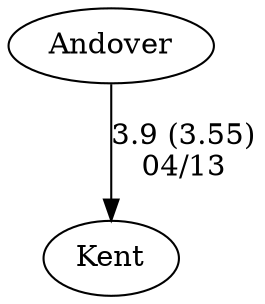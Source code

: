 digraph girls2foursKent {Andover [URL="girls2foursKentAndover.html"];Kent [URL="girls2foursKentKent.html"];Andover -> Kent[label="3.9 (3.55)
04/13", weight="97", tooltip="NEIRA,Andover, Kent School			
Distance: 1650 Conditions: Strong following current.Variable 15-20mph cross tailwind gusting to 30mph. Comments: Times should not be compared given the strong current and floating start. In the boys' third boat, times were not taken but margins were recorded - the margin is recorded as time from the winning crew.
Andover wins the Perry and Brown Trophy (Boys' 1st boat) and Kent wins the Hart Perry Cup (Girls' 1st boat).
Thank you to Kent for making the long drive and a great day of racing.
None", URL="https://www.row2k.com/results/resultspage.cfm?UID=B22AAA979AF5CD66BC6FB376321A25A4&cat=5", random="random"]}